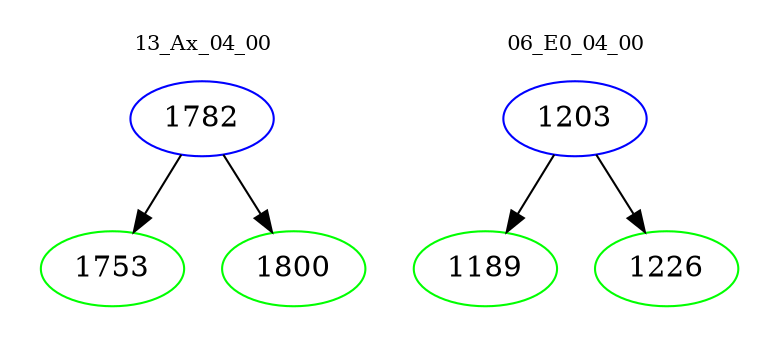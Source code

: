 digraph{
subgraph cluster_0 {
color = white
label = "13_Ax_04_00";
fontsize=10;
T0_1782 [label="1782", color="blue"]
T0_1782 -> T0_1753 [color="black"]
T0_1753 [label="1753", color="green"]
T0_1782 -> T0_1800 [color="black"]
T0_1800 [label="1800", color="green"]
}
subgraph cluster_1 {
color = white
label = "06_E0_04_00";
fontsize=10;
T1_1203 [label="1203", color="blue"]
T1_1203 -> T1_1189 [color="black"]
T1_1189 [label="1189", color="green"]
T1_1203 -> T1_1226 [color="black"]
T1_1226 [label="1226", color="green"]
}
}
